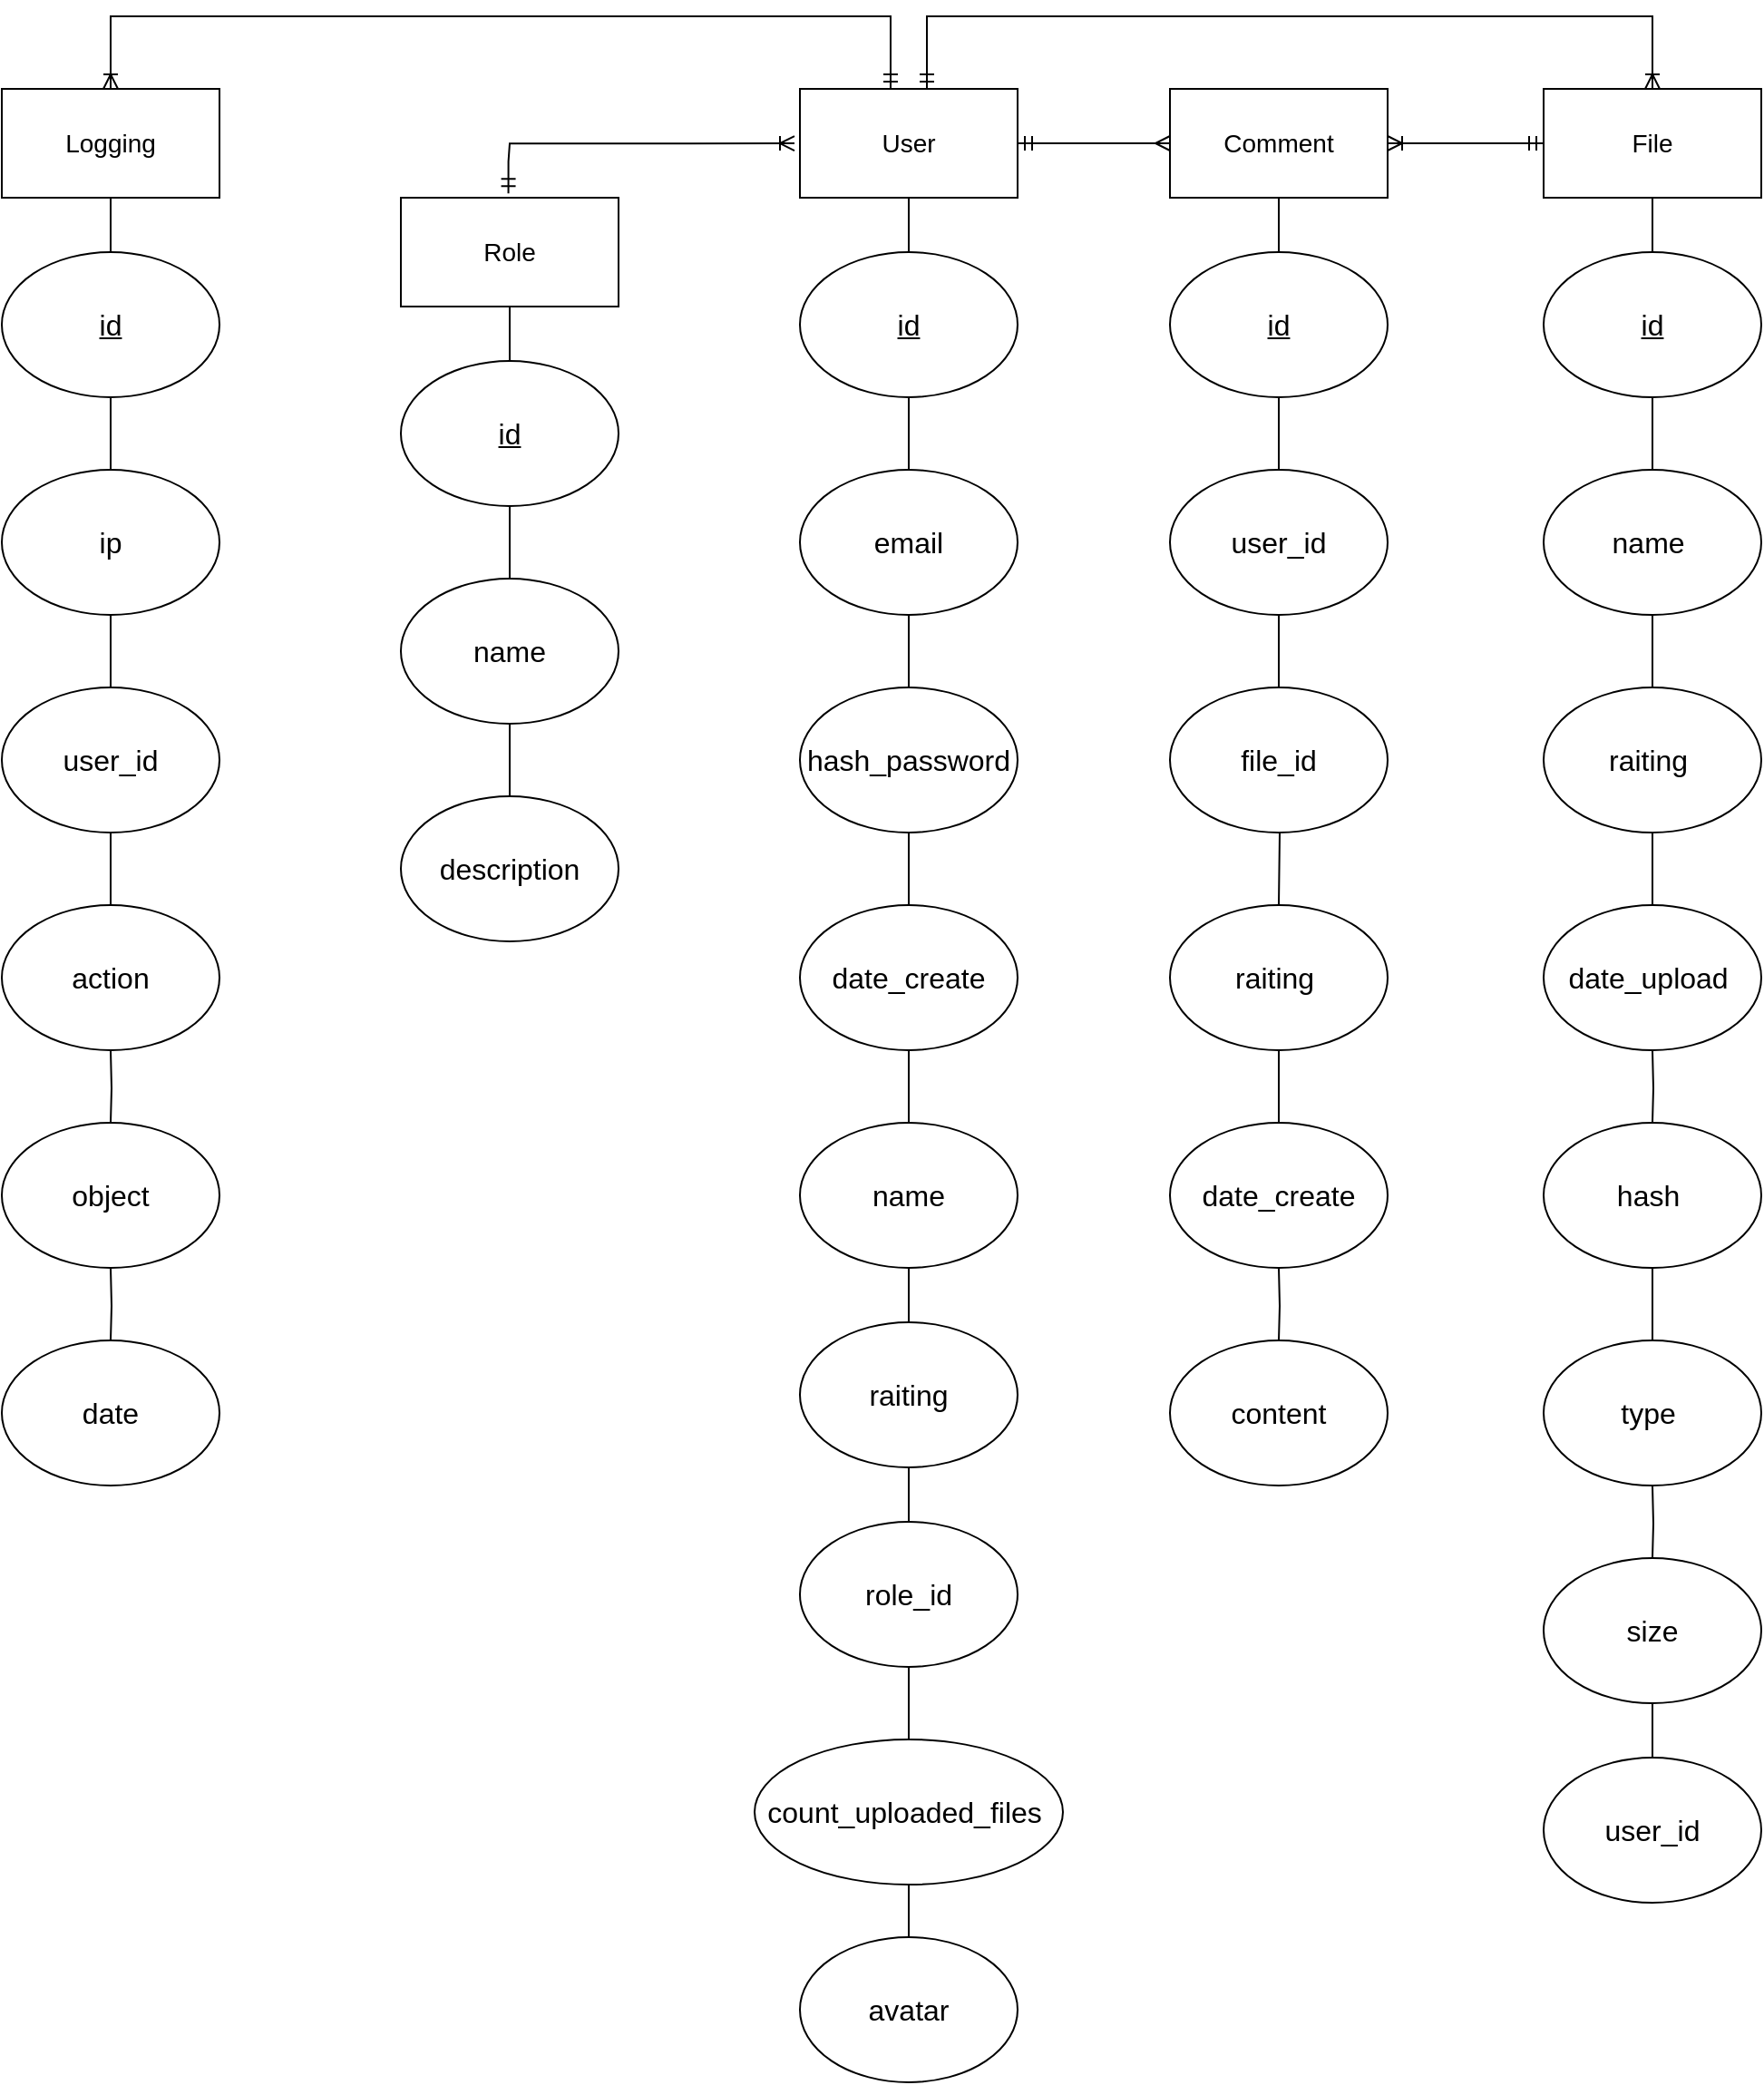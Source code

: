 <mxfile version="14.6.9" type="device"><diagram id="ro_hmkzZ4VYNmFmvANut" name="Page-1"><mxGraphModel dx="2012" dy="628" grid="1" gridSize="10" guides="1" tooltips="1" connect="1" arrows="1" fold="1" page="1" pageScale="1" pageWidth="827" pageHeight="1169" math="0" shadow="0"><root><mxCell id="0"/><mxCell id="1" parent="0"/><mxCell id="K-ymEgroJ8JhHiS_phr3-11" style="edgeStyle=orthogonalEdgeStyle;rounded=0;orthogonalLoop=1;jettySize=auto;html=1;fontColor=none;endArrow=none;endFill=0;entryX=0.5;entryY=0;entryDx=0;entryDy=0;" parent="1" source="K-ymEgroJ8JhHiS_phr3-1" target="K-ymEgroJ8JhHiS_phr3-12" edge="1"><mxGeometry relative="1" as="geometry"><mxPoint x="160" y="190" as="targetPoint"/></mxGeometry></mxCell><mxCell id="K-ymEgroJ8JhHiS_phr3-35" style="edgeStyle=orthogonalEdgeStyle;rounded=0;orthogonalLoop=1;jettySize=auto;html=1;fontColor=none;endArrow=ERoneToMany;endFill=0;startArrow=ERmandOne;startFill=0;fontSize=15;entryX=-0.025;entryY=0.501;entryDx=0;entryDy=0;entryPerimeter=0;exitX=0.494;exitY=-0.04;exitDx=0;exitDy=0;exitPerimeter=0;" parent="1" source="K-ymEgroJ8JhHiS_phr3-3" target="K-ymEgroJ8JhHiS_phr3-1" edge="1"><mxGeometry relative="1" as="geometry"><mxPoint x="90" y="100" as="targetPoint"/><Array as="points"><mxPoint x="-71" y="110"/><mxPoint x="-70" y="110"/><mxPoint x="-70" y="100"/></Array><mxPoint x="-130" y="110" as="sourcePoint"/></mxGeometry></mxCell><mxCell id="K-ymEgroJ8JhHiS_phr3-1" value="" style="verticalLabelPosition=bottom;verticalAlign=top;html=1;shape=mxgraph.basic.rect;fillColor2=none;strokeWidth=1;size=20;indent=5;noLabel=1;fontColor=none;align=left;horizontal=0;" parent="1" vertex="1"><mxGeometry x="90" y="70" width="120" height="60" as="geometry"/></mxCell><mxCell id="K-ymEgroJ8JhHiS_phr3-2" value="&lt;font style=&quot;font-size: 14px&quot;&gt;User&lt;/font&gt;" style="text;html=1;strokeColor=none;fillColor=none;align=center;verticalAlign=middle;whiteSpace=wrap;rounded=0;fontColor=none;" parent="1" vertex="1"><mxGeometry x="130" y="90" width="40" height="20" as="geometry"/></mxCell><mxCell id="K-ymEgroJ8JhHiS_phr3-30" style="edgeStyle=orthogonalEdgeStyle;rounded=0;orthogonalLoop=1;jettySize=auto;html=1;entryX=0.5;entryY=0;entryDx=0;entryDy=0;fontColor=none;endArrow=none;endFill=0;" parent="1" source="K-ymEgroJ8JhHiS_phr3-3" target="K-ymEgroJ8JhHiS_phr3-29" edge="1"><mxGeometry relative="1" as="geometry"/></mxCell><mxCell id="K-ymEgroJ8JhHiS_phr3-3" value="" style="verticalLabelPosition=bottom;verticalAlign=top;html=1;shape=mxgraph.basic.rect;fillColor2=none;strokeWidth=1;size=20;indent=5;noLabel=1;fontColor=none;align=left;horizontal=0;" parent="1" vertex="1"><mxGeometry x="-130" y="130" width="120" height="60" as="geometry"/></mxCell><mxCell id="K-ymEgroJ8JhHiS_phr3-4" value="&lt;font style=&quot;font-size: 14px&quot;&gt;Role&lt;/font&gt;" style="text;html=1;strokeColor=none;fillColor=none;align=center;verticalAlign=middle;whiteSpace=wrap;rounded=0;fontColor=none;" parent="1" vertex="1"><mxGeometry x="-90" y="150" width="40" height="20" as="geometry"/></mxCell><mxCell id="K-ymEgroJ8JhHiS_phr3-39" style="edgeStyle=orthogonalEdgeStyle;rounded=0;orthogonalLoop=1;jettySize=auto;html=1;entryX=0.5;entryY=0;entryDx=0;entryDy=0;fontSize=15;fontColor=none;startArrow=none;startFill=0;endArrow=none;endFill=0;strokeColor=#000000;" parent="1" source="K-ymEgroJ8JhHiS_phr3-5" target="K-ymEgroJ8JhHiS_phr3-37" edge="1"><mxGeometry relative="1" as="geometry"/></mxCell><mxCell id="t6l8uZX5D0J89EgZFYMV-4" style="edgeStyle=orthogonalEdgeStyle;rounded=0;orthogonalLoop=1;jettySize=auto;html=1;endArrow=ERoneToMany;endFill=0;startArrow=ERmandOne;startFill=0;" parent="1" source="K-ymEgroJ8JhHiS_phr3-5" target="K-ymEgroJ8JhHiS_phr3-7" edge="1"><mxGeometry relative="1" as="geometry"><Array as="points"><mxPoint x="370" y="100"/></Array></mxGeometry></mxCell><mxCell id="BdqFj9RiZwk_bl4OTG56-1" style="edgeStyle=orthogonalEdgeStyle;rounded=0;orthogonalLoop=1;jettySize=auto;html=1;endArrow=ERmandOne;endFill=0;startArrow=ERoneToMany;startFill=0;" edge="1" parent="1" source="K-ymEgroJ8JhHiS_phr3-5" target="K-ymEgroJ8JhHiS_phr3-1"><mxGeometry relative="1" as="geometry"><Array as="points"><mxPoint x="560" y="30"/><mxPoint x="160" y="30"/></Array></mxGeometry></mxCell><mxCell id="K-ymEgroJ8JhHiS_phr3-5" value="" style="verticalLabelPosition=bottom;verticalAlign=top;html=1;shape=mxgraph.basic.rect;fillColor2=none;strokeWidth=1;size=20;indent=5;noLabel=1;fontColor=none;align=left;horizontal=0;" parent="1" vertex="1"><mxGeometry x="500" y="70" width="120" height="60" as="geometry"/></mxCell><mxCell id="K-ymEgroJ8JhHiS_phr3-6" value="&lt;font style=&quot;font-size: 14px&quot;&gt;File&lt;/font&gt;" style="text;html=1;strokeColor=none;fillColor=none;align=center;verticalAlign=middle;whiteSpace=wrap;rounded=0;fontColor=none;" parent="1" vertex="1"><mxGeometry x="540" y="90" width="40" height="20" as="geometry"/></mxCell><mxCell id="K-ymEgroJ8JhHiS_phr3-64" style="edgeStyle=orthogonalEdgeStyle;rounded=0;orthogonalLoop=1;jettySize=auto;html=1;entryX=0.5;entryY=0;entryDx=0;entryDy=0;fontSize=15;fontColor=none;startArrow=none;startFill=0;endArrow=none;endFill=0;strokeColor=#000000;" parent="1" source="K-ymEgroJ8JhHiS_phr3-7" target="K-ymEgroJ8JhHiS_phr3-55" edge="1"><mxGeometry relative="1" as="geometry"/></mxCell><mxCell id="t6l8uZX5D0J89EgZFYMV-5" style="edgeStyle=orthogonalEdgeStyle;rounded=0;orthogonalLoop=1;jettySize=auto;html=1;endArrow=ERmandOne;endFill=0;startArrow=ERmany;startFill=0;" parent="1" source="K-ymEgroJ8JhHiS_phr3-7" target="K-ymEgroJ8JhHiS_phr3-1" edge="1"><mxGeometry relative="1" as="geometry"><Array as="points"><mxPoint x="340" y="100"/></Array></mxGeometry></mxCell><mxCell id="K-ymEgroJ8JhHiS_phr3-7" value="" style="verticalLabelPosition=bottom;verticalAlign=top;html=1;shape=mxgraph.basic.rect;fillColor2=none;strokeWidth=1;size=20;indent=5;noLabel=1;fontColor=none;align=left;horizontal=0;" parent="1" vertex="1"><mxGeometry x="294" y="70" width="120" height="60" as="geometry"/></mxCell><mxCell id="K-ymEgroJ8JhHiS_phr3-8" value="&lt;font style=&quot;font-size: 14px&quot;&gt;Comment&lt;/font&gt;" style="text;html=1;strokeColor=none;fillColor=none;align=center;verticalAlign=middle;whiteSpace=wrap;rounded=0;fontColor=none;" parent="1" vertex="1"><mxGeometry x="334" y="90" width="40" height="20" as="geometry"/></mxCell><mxCell id="K-ymEgroJ8JhHiS_phr3-75" style="edgeStyle=orthogonalEdgeStyle;rounded=0;orthogonalLoop=1;jettySize=auto;html=1;entryX=0.5;entryY=0;entryDx=0;entryDy=0;fontSize=15;fontColor=none;startArrow=none;startFill=0;endArrow=none;endFill=0;strokeColor=#000000;" parent="1" source="K-ymEgroJ8JhHiS_phr3-9" target="K-ymEgroJ8JhHiS_phr3-67" edge="1"><mxGeometry relative="1" as="geometry"/></mxCell><mxCell id="t6l8uZX5D0J89EgZFYMV-6" style="edgeStyle=orthogonalEdgeStyle;rounded=0;orthogonalLoop=1;jettySize=auto;html=1;startArrow=ERoneToMany;startFill=0;endArrow=ERmandOne;endFill=0;" parent="1" source="K-ymEgroJ8JhHiS_phr3-9" target="K-ymEgroJ8JhHiS_phr3-1" edge="1"><mxGeometry relative="1" as="geometry"><Array as="points"><mxPoint x="-290" y="30"/><mxPoint x="140" y="30"/></Array></mxGeometry></mxCell><mxCell id="K-ymEgroJ8JhHiS_phr3-9" value="" style="verticalLabelPosition=bottom;verticalAlign=top;html=1;shape=mxgraph.basic.rect;fillColor2=none;strokeWidth=1;size=20;indent=5;noLabel=1;fontColor=none;align=left;horizontal=0;" parent="1" vertex="1"><mxGeometry x="-350" y="70" width="120" height="60" as="geometry"/></mxCell><mxCell id="K-ymEgroJ8JhHiS_phr3-10" value="&lt;font style=&quot;font-size: 14px&quot;&gt;Logging&lt;/font&gt;" style="text;html=1;strokeColor=none;fillColor=none;align=center;verticalAlign=middle;whiteSpace=wrap;rounded=0;fontColor=none;" parent="1" vertex="1"><mxGeometry x="-310" y="90" width="40" height="20" as="geometry"/></mxCell><mxCell id="K-ymEgroJ8JhHiS_phr3-17" style="edgeStyle=orthogonalEdgeStyle;rounded=0;orthogonalLoop=1;jettySize=auto;html=1;entryX=0.5;entryY=0;entryDx=0;entryDy=0;fontColor=none;endArrow=none;endFill=0;" parent="1" source="K-ymEgroJ8JhHiS_phr3-12" target="K-ymEgroJ8JhHiS_phr3-16" edge="1"><mxGeometry relative="1" as="geometry"/></mxCell><mxCell id="K-ymEgroJ8JhHiS_phr3-12" value="&lt;font style=&quot;font-size: 16px&quot;&gt;&lt;u&gt;id&lt;/u&gt;&lt;/font&gt;" style="ellipse;whiteSpace=wrap;html=1;fontColor=none;" parent="1" vertex="1"><mxGeometry x="90" y="160" width="120" height="80" as="geometry"/></mxCell><mxCell id="K-ymEgroJ8JhHiS_phr3-20" style="edgeStyle=orthogonalEdgeStyle;rounded=0;orthogonalLoop=1;jettySize=auto;html=1;entryX=0.5;entryY=0;entryDx=0;entryDy=0;fontColor=none;endArrow=none;endFill=0;" parent="1" source="K-ymEgroJ8JhHiS_phr3-16" target="K-ymEgroJ8JhHiS_phr3-19" edge="1"><mxGeometry relative="1" as="geometry"/></mxCell><mxCell id="K-ymEgroJ8JhHiS_phr3-16" value="&lt;font style=&quot;font-size: 16px&quot;&gt;email&lt;/font&gt;" style="ellipse;whiteSpace=wrap;html=1;fontColor=none;" parent="1" vertex="1"><mxGeometry x="90" y="280" width="120" height="80" as="geometry"/></mxCell><mxCell id="K-ymEgroJ8JhHiS_phr3-22" style="edgeStyle=orthogonalEdgeStyle;rounded=0;orthogonalLoop=1;jettySize=auto;html=1;fontColor=none;endArrow=none;endFill=0;" parent="1" source="K-ymEgroJ8JhHiS_phr3-19" target="K-ymEgroJ8JhHiS_phr3-21" edge="1"><mxGeometry relative="1" as="geometry"/></mxCell><mxCell id="K-ymEgroJ8JhHiS_phr3-19" value="&lt;span style=&quot;font-size: 16px&quot;&gt;hash_password&lt;/span&gt;" style="ellipse;whiteSpace=wrap;html=1;fontColor=none;" parent="1" vertex="1"><mxGeometry x="90" y="400" width="120" height="80" as="geometry"/></mxCell><mxCell id="2LtZIjrlheArnG0Z4otw-6" style="edgeStyle=orthogonalEdgeStyle;rounded=0;orthogonalLoop=1;jettySize=auto;html=1;entryX=0.5;entryY=0;entryDx=0;entryDy=0;endArrow=none;endFill=0;" parent="1" source="K-ymEgroJ8JhHiS_phr3-21" target="2LtZIjrlheArnG0Z4otw-4" edge="1"><mxGeometry relative="1" as="geometry"/></mxCell><mxCell id="K-ymEgroJ8JhHiS_phr3-21" value="&lt;span style=&quot;font-size: 16px&quot;&gt;date_create&lt;/span&gt;" style="ellipse;whiteSpace=wrap;html=1;fontColor=none;" parent="1" vertex="1"><mxGeometry x="90" y="520" width="120" height="80" as="geometry"/></mxCell><mxCell id="K-ymEgroJ8JhHiS_phr3-28" style="edgeStyle=orthogonalEdgeStyle;rounded=0;orthogonalLoop=1;jettySize=auto;html=1;entryX=0.5;entryY=0;entryDx=0;entryDy=0;fontColor=none;endArrow=none;endFill=0;" parent="1" source="K-ymEgroJ8JhHiS_phr3-25" target="K-ymEgroJ8JhHiS_phr3-27" edge="1"><mxGeometry relative="1" as="geometry"/></mxCell><mxCell id="K-ymEgroJ8JhHiS_phr3-25" value="&lt;span style=&quot;font-size: 16px&quot;&gt;raiting&lt;/span&gt;" style="ellipse;whiteSpace=wrap;html=1;fontColor=none;" parent="1" vertex="1"><mxGeometry x="90" y="750" width="120" height="80" as="geometry"/></mxCell><mxCell id="2LtZIjrlheArnG0Z4otw-5" style="edgeStyle=orthogonalEdgeStyle;rounded=0;orthogonalLoop=1;jettySize=auto;html=1;entryX=0.5;entryY=0;entryDx=0;entryDy=0;endArrow=none;endFill=0;" parent="1" source="K-ymEgroJ8JhHiS_phr3-27" target="2LtZIjrlheArnG0Z4otw-3" edge="1"><mxGeometry relative="1" as="geometry"/></mxCell><mxCell id="K-ymEgroJ8JhHiS_phr3-27" value="&lt;span style=&quot;font-size: 16px&quot;&gt;role_id&lt;/span&gt;" style="ellipse;whiteSpace=wrap;html=1;fontColor=none;" parent="1" vertex="1"><mxGeometry x="90" y="860" width="120" height="80" as="geometry"/></mxCell><mxCell id="K-ymEgroJ8JhHiS_phr3-32" style="edgeStyle=orthogonalEdgeStyle;rounded=0;orthogonalLoop=1;jettySize=auto;html=1;entryX=0.5;entryY=0;entryDx=0;entryDy=0;fontColor=none;endArrow=none;endFill=0;" parent="1" source="K-ymEgroJ8JhHiS_phr3-29" target="K-ymEgroJ8JhHiS_phr3-31" edge="1"><mxGeometry relative="1" as="geometry"/></mxCell><mxCell id="K-ymEgroJ8JhHiS_phr3-29" value="&lt;font style=&quot;font-size: 16px&quot;&gt;&lt;u&gt;id&lt;/u&gt;&lt;/font&gt;" style="ellipse;whiteSpace=wrap;html=1;fontColor=none;" parent="1" vertex="1"><mxGeometry x="-130" y="220" width="120" height="80" as="geometry"/></mxCell><mxCell id="K-ymEgroJ8JhHiS_phr3-34" style="edgeStyle=orthogonalEdgeStyle;rounded=0;orthogonalLoop=1;jettySize=auto;html=1;entryX=0.5;entryY=0;entryDx=0;entryDy=0;fontColor=none;endArrow=none;endFill=0;" parent="1" source="K-ymEgroJ8JhHiS_phr3-31" target="K-ymEgroJ8JhHiS_phr3-33" edge="1"><mxGeometry relative="1" as="geometry"/></mxCell><mxCell id="K-ymEgroJ8JhHiS_phr3-31" value="&lt;span style=&quot;font-size: 16px&quot;&gt;name&lt;/span&gt;" style="ellipse;whiteSpace=wrap;html=1;fontColor=none;" parent="1" vertex="1"><mxGeometry x="-130" y="340" width="120" height="80" as="geometry"/></mxCell><mxCell id="K-ymEgroJ8JhHiS_phr3-33" value="&lt;span style=&quot;font-size: 16px&quot;&gt;description&lt;/span&gt;" style="ellipse;whiteSpace=wrap;html=1;fontColor=none;" parent="1" vertex="1"><mxGeometry x="-130" y="460" width="120" height="80" as="geometry"/></mxCell><mxCell id="K-ymEgroJ8JhHiS_phr3-46" style="edgeStyle=orthogonalEdgeStyle;rounded=0;orthogonalLoop=1;jettySize=auto;html=1;entryX=0.5;entryY=0;entryDx=0;entryDy=0;fontSize=15;fontColor=none;startArrow=none;startFill=0;endArrow=none;endFill=0;strokeColor=#000000;" parent="1" source="K-ymEgroJ8JhHiS_phr3-37" target="K-ymEgroJ8JhHiS_phr3-42" edge="1"><mxGeometry relative="1" as="geometry"/></mxCell><mxCell id="K-ymEgroJ8JhHiS_phr3-37" value="&lt;font style=&quot;font-size: 16px&quot;&gt;&lt;u&gt;id&lt;/u&gt;&lt;/font&gt;" style="ellipse;whiteSpace=wrap;html=1;fontColor=none;" parent="1" vertex="1"><mxGeometry x="500" y="160" width="120" height="80" as="geometry"/></mxCell><mxCell id="K-ymEgroJ8JhHiS_phr3-41" style="edgeStyle=orthogonalEdgeStyle;rounded=0;orthogonalLoop=1;jettySize=auto;html=1;entryX=0.5;entryY=0;entryDx=0;entryDy=0;fontColor=none;endArrow=none;endFill=0;" parent="1" source="K-ymEgroJ8JhHiS_phr3-42" target="K-ymEgroJ8JhHiS_phr3-44" edge="1"><mxGeometry relative="1" as="geometry"/></mxCell><mxCell id="K-ymEgroJ8JhHiS_phr3-42" value="&lt;font style=&quot;font-size: 16px&quot;&gt;name&amp;nbsp;&lt;/font&gt;" style="ellipse;whiteSpace=wrap;html=1;fontColor=none;" parent="1" vertex="1"><mxGeometry x="500" y="280" width="120" height="80" as="geometry"/></mxCell><mxCell id="K-ymEgroJ8JhHiS_phr3-43" style="edgeStyle=orthogonalEdgeStyle;rounded=0;orthogonalLoop=1;jettySize=auto;html=1;fontColor=none;endArrow=none;endFill=0;" parent="1" source="K-ymEgroJ8JhHiS_phr3-44" target="K-ymEgroJ8JhHiS_phr3-45" edge="1"><mxGeometry relative="1" as="geometry"/></mxCell><mxCell id="K-ymEgroJ8JhHiS_phr3-44" value="&lt;span style=&quot;font-size: 16px&quot;&gt;raiting&amp;nbsp;&lt;/span&gt;" style="ellipse;whiteSpace=wrap;html=1;fontColor=none;" parent="1" vertex="1"><mxGeometry x="500" y="400" width="120" height="80" as="geometry"/></mxCell><mxCell id="K-ymEgroJ8JhHiS_phr3-45" value="&lt;span style=&quot;font-size: 16px&quot;&gt;date_upload&amp;nbsp;&lt;/span&gt;" style="ellipse;whiteSpace=wrap;html=1;fontColor=none;" parent="1" vertex="1"><mxGeometry x="500" y="520" width="120" height="80" as="geometry"/></mxCell><mxCell id="K-ymEgroJ8JhHiS_phr3-47" style="edgeStyle=orthogonalEdgeStyle;rounded=0;orthogonalLoop=1;jettySize=auto;html=1;entryX=0.5;entryY=0;entryDx=0;entryDy=0;fontColor=none;endArrow=none;endFill=0;" parent="1" target="K-ymEgroJ8JhHiS_phr3-49" edge="1"><mxGeometry relative="1" as="geometry"><mxPoint x="560" y="600" as="sourcePoint"/></mxGeometry></mxCell><mxCell id="K-ymEgroJ8JhHiS_phr3-48" style="edgeStyle=orthogonalEdgeStyle;rounded=0;orthogonalLoop=1;jettySize=auto;html=1;fontColor=none;endArrow=none;endFill=0;" parent="1" source="K-ymEgroJ8JhHiS_phr3-49" target="K-ymEgroJ8JhHiS_phr3-50" edge="1"><mxGeometry relative="1" as="geometry"/></mxCell><mxCell id="K-ymEgroJ8JhHiS_phr3-49" value="&lt;span style=&quot;font-size: 16px&quot;&gt;hash&amp;nbsp;&lt;/span&gt;" style="ellipse;whiteSpace=wrap;html=1;fontColor=none;" parent="1" vertex="1"><mxGeometry x="500" y="640" width="120" height="80" as="geometry"/></mxCell><mxCell id="K-ymEgroJ8JhHiS_phr3-50" value="&lt;span style=&quot;font-size: 16px&quot;&gt;type&amp;nbsp;&lt;/span&gt;" style="ellipse;whiteSpace=wrap;html=1;fontColor=none;" parent="1" vertex="1"><mxGeometry x="500" y="760" width="120" height="80" as="geometry"/></mxCell><mxCell id="K-ymEgroJ8JhHiS_phr3-51" style="edgeStyle=orthogonalEdgeStyle;rounded=0;orthogonalLoop=1;jettySize=auto;html=1;fontColor=none;endArrow=none;endFill=0;" parent="1" target="K-ymEgroJ8JhHiS_phr3-52" edge="1"><mxGeometry relative="1" as="geometry"><mxPoint x="560" y="840" as="sourcePoint"/></mxGeometry></mxCell><mxCell id="u3WZ50Tb_61silmbTHFP-4" style="edgeStyle=orthogonalEdgeStyle;rounded=0;orthogonalLoop=1;jettySize=auto;html=1;entryX=0.5;entryY=0;entryDx=0;entryDy=0;endArrow=none;endFill=0;" parent="1" source="K-ymEgroJ8JhHiS_phr3-52" target="u3WZ50Tb_61silmbTHFP-3" edge="1"><mxGeometry relative="1" as="geometry"/></mxCell><mxCell id="K-ymEgroJ8JhHiS_phr3-52" value="&lt;span style=&quot;font-size: 16px&quot;&gt;size&lt;/span&gt;" style="ellipse;whiteSpace=wrap;html=1;fontColor=none;" parent="1" vertex="1"><mxGeometry x="500" y="880" width="120" height="80" as="geometry"/></mxCell><mxCell id="K-ymEgroJ8JhHiS_phr3-54" style="edgeStyle=orthogonalEdgeStyle;rounded=0;orthogonalLoop=1;jettySize=auto;html=1;entryX=0.5;entryY=0;entryDx=0;entryDy=0;fontSize=15;fontColor=none;startArrow=none;startFill=0;endArrow=none;endFill=0;strokeColor=#000000;" parent="1" source="K-ymEgroJ8JhHiS_phr3-55" target="K-ymEgroJ8JhHiS_phr3-57" edge="1"><mxGeometry relative="1" as="geometry"/></mxCell><mxCell id="K-ymEgroJ8JhHiS_phr3-55" value="&lt;font style=&quot;font-size: 16px&quot;&gt;&lt;u&gt;id&lt;/u&gt;&lt;/font&gt;" style="ellipse;whiteSpace=wrap;html=1;fontColor=none;" parent="1" vertex="1"><mxGeometry x="294" y="160" width="120" height="80" as="geometry"/></mxCell><mxCell id="K-ymEgroJ8JhHiS_phr3-56" style="edgeStyle=orthogonalEdgeStyle;rounded=0;orthogonalLoop=1;jettySize=auto;html=1;entryX=0.5;entryY=0;entryDx=0;entryDy=0;fontColor=none;endArrow=none;endFill=0;" parent="1" target="K-ymEgroJ8JhHiS_phr3-59" edge="1"><mxGeometry relative="1" as="geometry"><mxPoint x="354" y="440" as="sourcePoint"/></mxGeometry></mxCell><mxCell id="u3WZ50Tb_61silmbTHFP-2" style="edgeStyle=orthogonalEdgeStyle;rounded=0;orthogonalLoop=1;jettySize=auto;html=1;entryX=0.5;entryY=0;entryDx=0;entryDy=0;endArrow=none;endFill=0;" parent="1" source="K-ymEgroJ8JhHiS_phr3-57" target="u3WZ50Tb_61silmbTHFP-1" edge="1"><mxGeometry relative="1" as="geometry"/></mxCell><mxCell id="K-ymEgroJ8JhHiS_phr3-57" value="&lt;span style=&quot;font-size: 16px&quot;&gt;user_id&lt;/span&gt;" style="ellipse;whiteSpace=wrap;html=1;fontColor=none;" parent="1" vertex="1"><mxGeometry x="294" y="280" width="120" height="80" as="geometry"/></mxCell><mxCell id="K-ymEgroJ8JhHiS_phr3-58" style="edgeStyle=orthogonalEdgeStyle;rounded=0;orthogonalLoop=1;jettySize=auto;html=1;fontColor=none;endArrow=none;endFill=0;" parent="1" source="K-ymEgroJ8JhHiS_phr3-59" target="K-ymEgroJ8JhHiS_phr3-60" edge="1"><mxGeometry relative="1" as="geometry"/></mxCell><mxCell id="K-ymEgroJ8JhHiS_phr3-59" value="&lt;span style=&quot;font-size: 16px&quot;&gt;raiting&amp;nbsp;&lt;/span&gt;" style="ellipse;whiteSpace=wrap;html=1;fontColor=none;" parent="1" vertex="1"><mxGeometry x="294" y="520" width="120" height="80" as="geometry"/></mxCell><mxCell id="K-ymEgroJ8JhHiS_phr3-60" value="&lt;span style=&quot;font-size: 16px&quot;&gt;date_create&lt;/span&gt;" style="ellipse;whiteSpace=wrap;html=1;fontColor=none;" parent="1" vertex="1"><mxGeometry x="294" y="640" width="120" height="80" as="geometry"/></mxCell><mxCell id="K-ymEgroJ8JhHiS_phr3-61" style="edgeStyle=orthogonalEdgeStyle;rounded=0;orthogonalLoop=1;jettySize=auto;html=1;entryX=0.5;entryY=0;entryDx=0;entryDy=0;fontColor=none;endArrow=none;endFill=0;" parent="1" target="K-ymEgroJ8JhHiS_phr3-63" edge="1"><mxGeometry relative="1" as="geometry"><mxPoint x="354" y="720" as="sourcePoint"/></mxGeometry></mxCell><mxCell id="K-ymEgroJ8JhHiS_phr3-63" value="&lt;span style=&quot;font-size: 16px&quot;&gt;content&lt;/span&gt;" style="ellipse;whiteSpace=wrap;html=1;fontColor=none;" parent="1" vertex="1"><mxGeometry x="294" y="760" width="120" height="80" as="geometry"/></mxCell><mxCell id="K-ymEgroJ8JhHiS_phr3-66" style="edgeStyle=orthogonalEdgeStyle;rounded=0;orthogonalLoop=1;jettySize=auto;html=1;entryX=0.5;entryY=0;entryDx=0;entryDy=0;fontSize=15;fontColor=none;startArrow=none;startFill=0;endArrow=none;endFill=0;strokeColor=#000000;" parent="1" source="K-ymEgroJ8JhHiS_phr3-67" target="K-ymEgroJ8JhHiS_phr3-69" edge="1"><mxGeometry relative="1" as="geometry"/></mxCell><mxCell id="K-ymEgroJ8JhHiS_phr3-67" value="&lt;font style=&quot;font-size: 16px&quot;&gt;&lt;u&gt;id&lt;/u&gt;&lt;/font&gt;" style="ellipse;whiteSpace=wrap;html=1;fontColor=none;" parent="1" vertex="1"><mxGeometry x="-350" y="160" width="120" height="80" as="geometry"/></mxCell><mxCell id="K-ymEgroJ8JhHiS_phr3-68" style="edgeStyle=orthogonalEdgeStyle;rounded=0;orthogonalLoop=1;jettySize=auto;html=1;entryX=0.5;entryY=0;entryDx=0;entryDy=0;fontColor=none;endArrow=none;endFill=0;" parent="1" source="K-ymEgroJ8JhHiS_phr3-69" target="K-ymEgroJ8JhHiS_phr3-71" edge="1"><mxGeometry relative="1" as="geometry"/></mxCell><mxCell id="K-ymEgroJ8JhHiS_phr3-69" value="&lt;span style=&quot;font-size: 16px&quot;&gt;ip&lt;br&gt;&lt;/span&gt;" style="ellipse;whiteSpace=wrap;html=1;fontColor=none;" parent="1" vertex="1"><mxGeometry x="-350" y="280" width="120" height="80" as="geometry"/></mxCell><mxCell id="K-ymEgroJ8JhHiS_phr3-70" style="edgeStyle=orthogonalEdgeStyle;rounded=0;orthogonalLoop=1;jettySize=auto;html=1;fontColor=none;endArrow=none;endFill=0;" parent="1" source="K-ymEgroJ8JhHiS_phr3-71" target="K-ymEgroJ8JhHiS_phr3-72" edge="1"><mxGeometry relative="1" as="geometry"/></mxCell><mxCell id="K-ymEgroJ8JhHiS_phr3-71" value="&lt;span style=&quot;font-size: 16px&quot;&gt;user_id&lt;/span&gt;" style="ellipse;whiteSpace=wrap;html=1;fontColor=none;" parent="1" vertex="1"><mxGeometry x="-350" y="400" width="120" height="80" as="geometry"/></mxCell><mxCell id="K-ymEgroJ8JhHiS_phr3-72" value="&lt;span style=&quot;font-size: 16px&quot;&gt;action&lt;/span&gt;" style="ellipse;whiteSpace=wrap;html=1;fontColor=none;" parent="1" vertex="1"><mxGeometry x="-350" y="520" width="120" height="80" as="geometry"/></mxCell><mxCell id="K-ymEgroJ8JhHiS_phr3-73" style="edgeStyle=orthogonalEdgeStyle;rounded=0;orthogonalLoop=1;jettySize=auto;html=1;entryX=0.5;entryY=0;entryDx=0;entryDy=0;fontColor=none;endArrow=none;endFill=0;" parent="1" target="K-ymEgroJ8JhHiS_phr3-74" edge="1"><mxGeometry relative="1" as="geometry"><mxPoint x="-290" y="600" as="sourcePoint"/></mxGeometry></mxCell><mxCell id="K-ymEgroJ8JhHiS_phr3-74" value="&lt;span style=&quot;font-size: 16px&quot;&gt;object&lt;/span&gt;" style="ellipse;whiteSpace=wrap;html=1;fontColor=none;" parent="1" vertex="1"><mxGeometry x="-350" y="640" width="120" height="80" as="geometry"/></mxCell><mxCell id="K-ymEgroJ8JhHiS_phr3-77" style="edgeStyle=orthogonalEdgeStyle;rounded=0;orthogonalLoop=1;jettySize=auto;html=1;entryX=0.5;entryY=0;entryDx=0;entryDy=0;fontColor=none;endArrow=none;endFill=0;" parent="1" target="K-ymEgroJ8JhHiS_phr3-78" edge="1"><mxGeometry relative="1" as="geometry"><mxPoint x="-290" y="720" as="sourcePoint"/></mxGeometry></mxCell><mxCell id="K-ymEgroJ8JhHiS_phr3-78" value="&lt;span style=&quot;font-size: 16px&quot;&gt;date&lt;/span&gt;" style="ellipse;whiteSpace=wrap;html=1;fontColor=none;" parent="1" vertex="1"><mxGeometry x="-350" y="760" width="120" height="80" as="geometry"/></mxCell><mxCell id="u3WZ50Tb_61silmbTHFP-1" value="&lt;span style=&quot;font-size: 16px&quot;&gt;file_id&lt;/span&gt;" style="ellipse;whiteSpace=wrap;html=1;fontColor=none;" parent="1" vertex="1"><mxGeometry x="294" y="400" width="120" height="80" as="geometry"/></mxCell><mxCell id="u3WZ50Tb_61silmbTHFP-3" value="&lt;span style=&quot;font-size: 16px&quot;&gt;user_id&lt;/span&gt;" style="ellipse;whiteSpace=wrap;html=1;fontColor=none;" parent="1" vertex="1"><mxGeometry x="500" y="990" width="120" height="80" as="geometry"/></mxCell><mxCell id="2LtZIjrlheArnG0Z4otw-10" style="edgeStyle=orthogonalEdgeStyle;rounded=0;orthogonalLoop=1;jettySize=auto;html=1;entryX=0.5;entryY=0;entryDx=0;entryDy=0;endArrow=none;endFill=0;" parent="1" source="2LtZIjrlheArnG0Z4otw-3" target="2LtZIjrlheArnG0Z4otw-8" edge="1"><mxGeometry relative="1" as="geometry"/></mxCell><mxCell id="2LtZIjrlheArnG0Z4otw-3" value="&lt;span style=&quot;font-size: 16px&quot;&gt;count_uploaded_files&amp;nbsp;&lt;/span&gt;" style="ellipse;whiteSpace=wrap;html=1;fontColor=none;" parent="1" vertex="1"><mxGeometry x="65" y="980" width="170" height="80" as="geometry"/></mxCell><mxCell id="2LtZIjrlheArnG0Z4otw-7" style="edgeStyle=orthogonalEdgeStyle;rounded=0;orthogonalLoop=1;jettySize=auto;html=1;entryX=0.5;entryY=0;entryDx=0;entryDy=0;endArrow=none;endFill=0;" parent="1" source="2LtZIjrlheArnG0Z4otw-4" target="K-ymEgroJ8JhHiS_phr3-25" edge="1"><mxGeometry relative="1" as="geometry"/></mxCell><mxCell id="2LtZIjrlheArnG0Z4otw-4" value="&lt;span style=&quot;font-size: 16px&quot;&gt;name&lt;/span&gt;" style="ellipse;whiteSpace=wrap;html=1;fontColor=none;" parent="1" vertex="1"><mxGeometry x="90" y="640" width="120" height="80" as="geometry"/></mxCell><mxCell id="2LtZIjrlheArnG0Z4otw-8" value="&lt;span style=&quot;font-size: 16px&quot;&gt;avatar&lt;/span&gt;" style="ellipse;whiteSpace=wrap;html=1;fontColor=none;" parent="1" vertex="1"><mxGeometry x="90" y="1089" width="120" height="80" as="geometry"/></mxCell></root></mxGraphModel></diagram></mxfile>